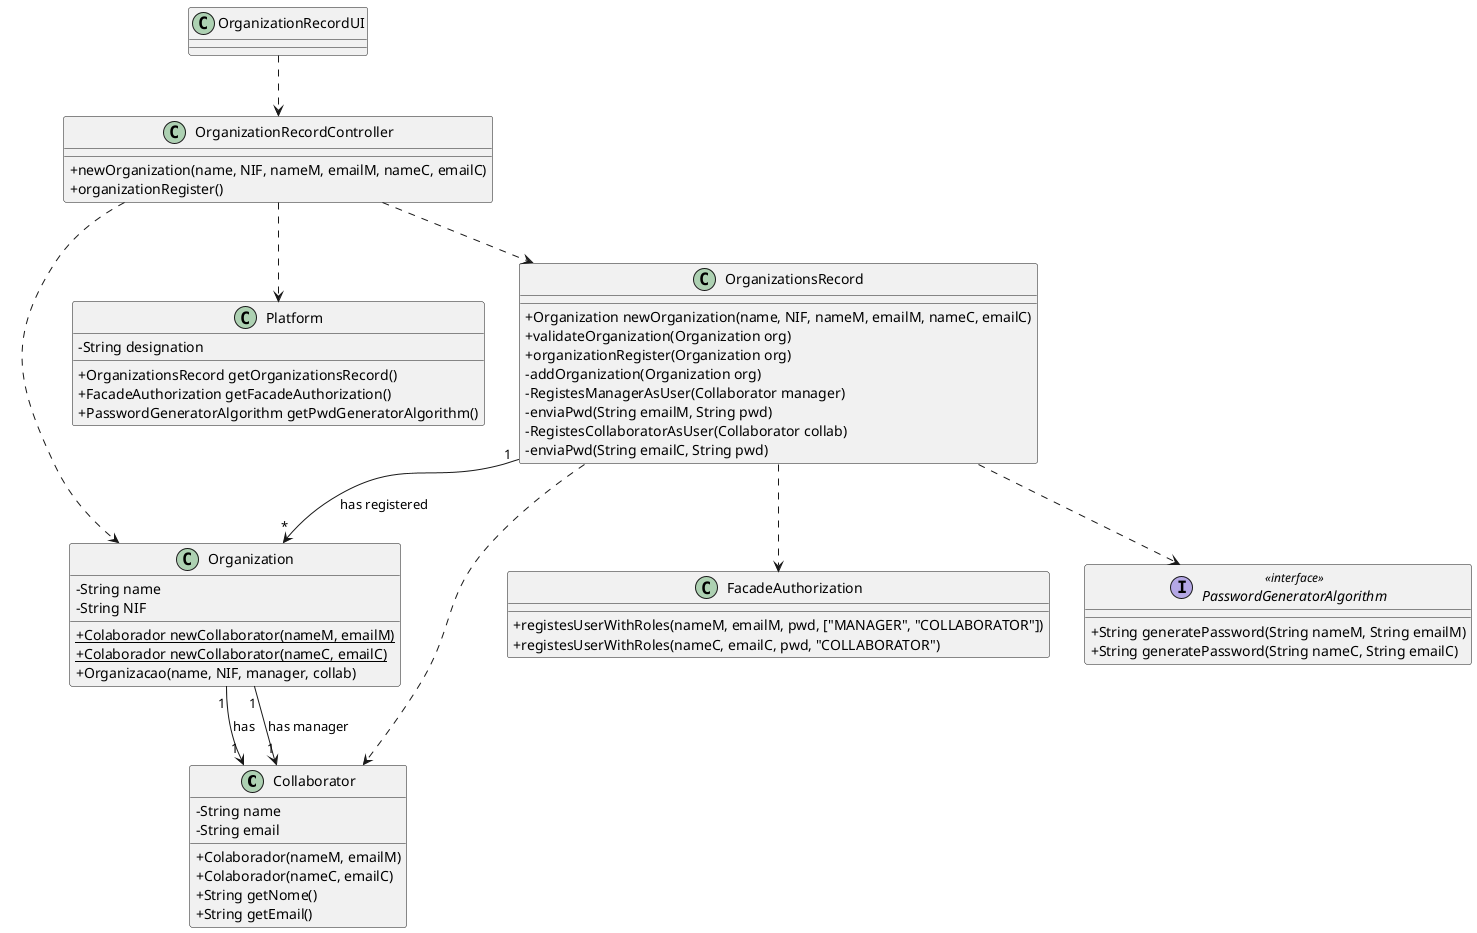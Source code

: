 @startuml
skinparam classAttributeIconSize 0

class Collaborator {
  -String name
  -String email
  +Colaborador(nameM, emailM)
  +Colaborador(nameC, emailC)
  +String getNome()
  +String getEmail()
}

class Organization {
  -String name
  -String NIF
  +{static} Colaborador newCollaborator(nameM, emailM)
  +{static} Colaborador newCollaborator(nameC, emailC)
  +Organizacao(name, NIF, manager, collab)
}

class Platform {
  -String designation
  +OrganizationsRecord getOrganizationsRecord()
  +FacadeAuthorization getFacadeAuthorization()
  +PasswordGeneratorAlgorithm getPwdGeneratorAlgorithm()
}

class OrganizationsRecord {
  +Organization newOrganization(name, NIF, nameM, emailM, nameC, emailC)
  +validateOrganization(Organization org)
  +organizationRegister(Organization org)
  -addOrganization(Organization org)
  -RegistesManagerAsUser(Collaborator manager)
  -enviaPwd(String emailM, String pwd)
  -RegistesCollaboratorAsUser(Collaborator collab)
  -enviaPwd(String emailC, String pwd)
}

class FacadeAuthorization {
  +registesUserWithRoles(nameM, emailM, pwd, ["MANAGER", "COLLABORATOR"])
  +registesUserWithRoles(nameC, emailC, pwd, "COLLABORATOR")
}

interface PasswordGeneratorAlgorithm <<interface>>{
   +String generatePassword(String nameM, String emailM)
   +String generatePassword(String nameC, String emailC)
}

class OrganizationRecordController {
    +newOrganization(name, NIF, nameM, emailM, nameC, emailC)
    +organizationRegister()
}

class OrganizationRecordUI {
}

OrganizationRecordUI ..> OrganizationRecordController
OrganizationRecordController ..> Platform
OrganizationRecordController ..> OrganizationsRecord
OrganizationRecordController ..> Organization

OrganizationsRecord "1" --> "*" Organization : has registered
OrganizationsRecord ..> Collaborator
OrganizationsRecord ..> FacadeAuthorization
OrganizationsRecord ..> PasswordGeneratorAlgorithm
Organization "1" --> "1" Collaborator: has
Organization "1" --> "1" Collaborator: has manager

@enduml
